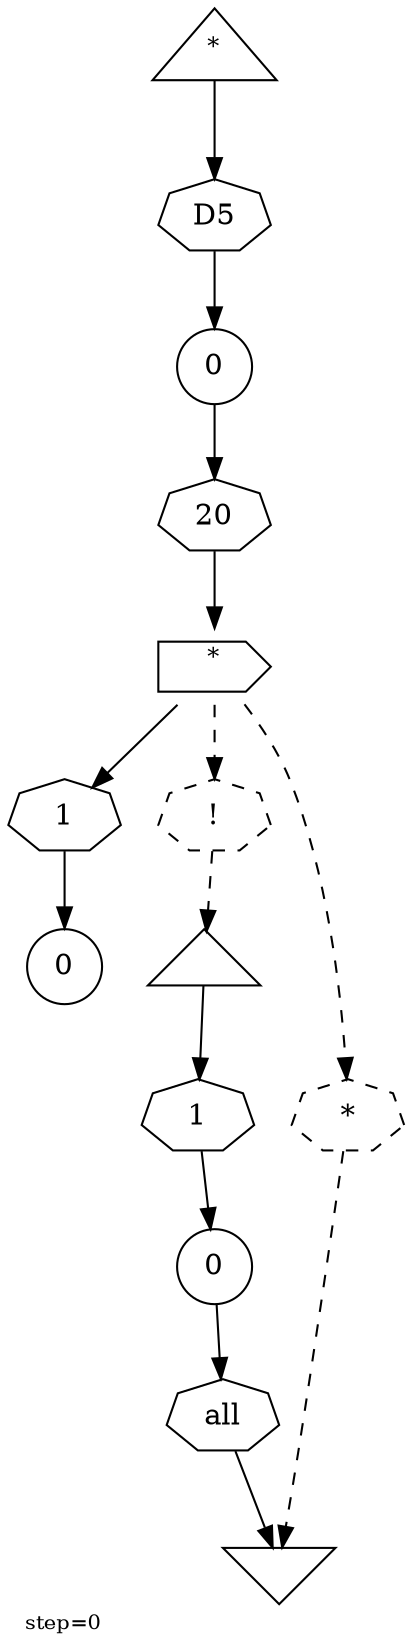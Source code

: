 digraph {
  graph  [labelloc=bottom,labeljust=left,fontsize="10",label="step=0"];
  "385" [shape=triangle,peripheries="1",label=<<SUP>*</SUP>>,labelfontcolor=black,color=black];
  "386" [shape=circle,peripheries="1",label=<0>,labelfontcolor=black,color=black];
  "388" [shape=cds,peripheries="1",label=<<SUP>*</SUP>>,labelfontcolor=black,color=black];
  "390" [shape=circle,peripheries="1",label=<0>,labelfontcolor=black,color=black];
  "392" [shape=circle,peripheries="1",label=<0>,labelfontcolor=black,color=black];
  "393" [shape=invtriangle,peripheries="1",label="",labelfontcolor=black,color=black];
  "395" [shape=triangle,peripheries="1",label="",labelfontcolor=black,color=black];
  "387" [label=<D5>,peripheries="1",color=black,shape=septagon];
  "385" -> "387" [color=black];
  "387" -> "386" [color=black];
  "389" [label=<20>,peripheries="1",color=black,shape=septagon];
  "386" -> "389" [color=black];
  "389" -> "388" [color=black];
  "391" [label=<1>,peripheries="1",color=black,shape=septagon];
  "388" -> "391" [color=black];
  "391" -> "390" [color=black];
  "394" [label=<all>,peripheries="1",color=black,shape=septagon];
  "392" -> "394" [color=black];
  "394" -> "393" [color=black];
  "397" [label=<1>,peripheries="1",color=black,shape=septagon];
  "395" -> "397" [color=black];
  "397" -> "392" [color=black];
  "396" [label=<!>,peripheries="1",color=black,style=dashed,shape=septagon];
  "388" -> "396" [style=dashed,color=black];
  "396" -> "395" [style=dashed,color=black];
  "398" [label=<*>,peripheries="1",color=black,style=dashed,shape=septagon];
  "388" -> "398" [style=dashed,color=black];
  "398" -> "393" [style=dashed,color=black];
}